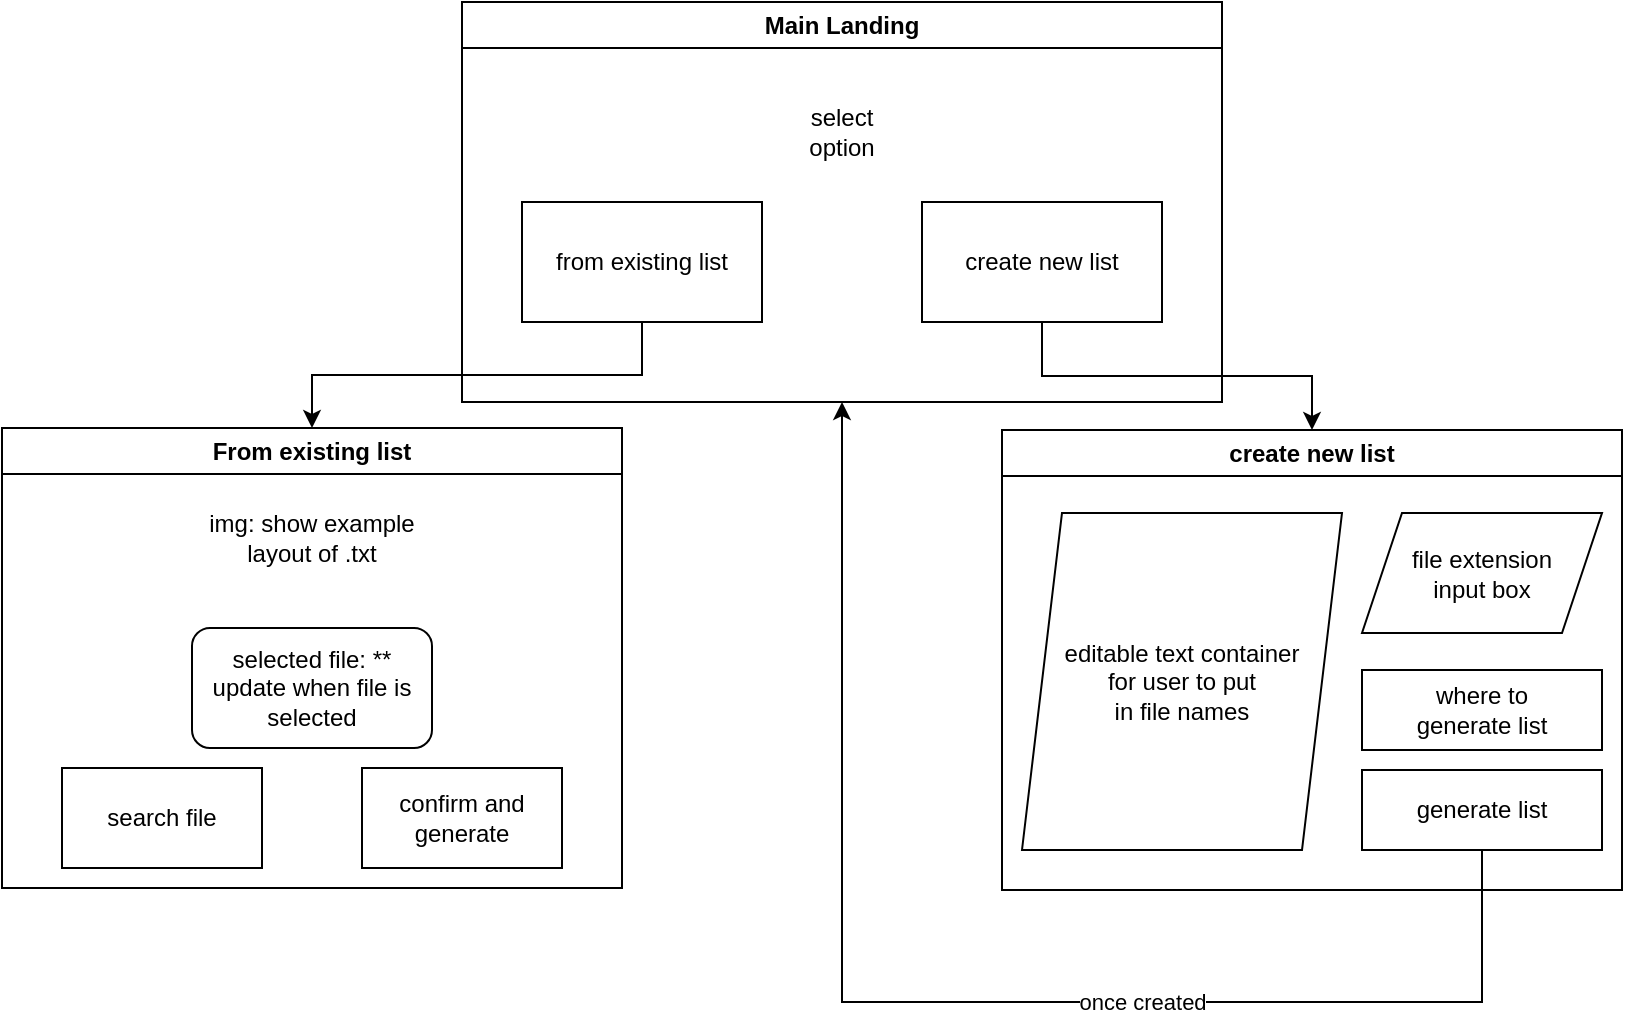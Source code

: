 <mxfile version="24.5.1" type="device">
  <diagram name="Page-1" id="gTWzNuT6o8HikYVp8wgq">
    <mxGraphModel dx="979" dy="579" grid="1" gridSize="10" guides="1" tooltips="1" connect="1" arrows="1" fold="1" page="1" pageScale="1" pageWidth="1169" pageHeight="827" math="0" shadow="0">
      <root>
        <mxCell id="0" />
        <mxCell id="1" parent="0" />
        <mxCell id="C9fpRAuhXmd1GtzUblo0-1" value="Main Landing" style="swimlane;whiteSpace=wrap;html=1;" vertex="1" parent="1">
          <mxGeometry x="360" y="200" width="380" height="200" as="geometry" />
        </mxCell>
        <mxCell id="C9fpRAuhXmd1GtzUblo0-2" value="select option" style="text;html=1;align=center;verticalAlign=middle;whiteSpace=wrap;rounded=0;" vertex="1" parent="C9fpRAuhXmd1GtzUblo0-1">
          <mxGeometry x="160" y="50" width="60" height="30" as="geometry" />
        </mxCell>
        <mxCell id="C9fpRAuhXmd1GtzUblo0-3" value="from existing list" style="rounded=0;whiteSpace=wrap;html=1;" vertex="1" parent="C9fpRAuhXmd1GtzUblo0-1">
          <mxGeometry x="30" y="100" width="120" height="60" as="geometry" />
        </mxCell>
        <mxCell id="C9fpRAuhXmd1GtzUblo0-4" value="create new list" style="rounded=0;whiteSpace=wrap;html=1;" vertex="1" parent="C9fpRAuhXmd1GtzUblo0-1">
          <mxGeometry x="230" y="100" width="120" height="60" as="geometry" />
        </mxCell>
        <mxCell id="C9fpRAuhXmd1GtzUblo0-5" value="From existing list" style="swimlane;whiteSpace=wrap;html=1;" vertex="1" parent="1">
          <mxGeometry x="130" y="413" width="310" height="230" as="geometry" />
        </mxCell>
        <mxCell id="C9fpRAuhXmd1GtzUblo0-7" value="img: show example layout of .txt" style="text;html=1;align=center;verticalAlign=middle;whiteSpace=wrap;rounded=0;" vertex="1" parent="C9fpRAuhXmd1GtzUblo0-5">
          <mxGeometry x="95" y="25" width="120" height="60" as="geometry" />
        </mxCell>
        <mxCell id="C9fpRAuhXmd1GtzUblo0-8" value="search file" style="rounded=0;whiteSpace=wrap;html=1;" vertex="1" parent="C9fpRAuhXmd1GtzUblo0-5">
          <mxGeometry x="30" y="170" width="100" height="50" as="geometry" />
        </mxCell>
        <mxCell id="C9fpRAuhXmd1GtzUblo0-9" value="confirm and generate" style="rounded=0;whiteSpace=wrap;html=1;" vertex="1" parent="C9fpRAuhXmd1GtzUblo0-5">
          <mxGeometry x="180" y="170" width="100" height="50" as="geometry" />
        </mxCell>
        <mxCell id="C9fpRAuhXmd1GtzUblo0-11" value="selected file: ** update when file is selected" style="rounded=1;whiteSpace=wrap;html=1;" vertex="1" parent="C9fpRAuhXmd1GtzUblo0-5">
          <mxGeometry x="95" y="100" width="120" height="60" as="geometry" />
        </mxCell>
        <mxCell id="C9fpRAuhXmd1GtzUblo0-6" style="edgeStyle=orthogonalEdgeStyle;rounded=0;orthogonalLoop=1;jettySize=auto;html=1;entryX=0.5;entryY=0;entryDx=0;entryDy=0;" edge="1" parent="1" source="C9fpRAuhXmd1GtzUblo0-3" target="C9fpRAuhXmd1GtzUblo0-5">
          <mxGeometry relative="1" as="geometry" />
        </mxCell>
        <mxCell id="C9fpRAuhXmd1GtzUblo0-12" value="create new list" style="swimlane;whiteSpace=wrap;html=1;" vertex="1" parent="1">
          <mxGeometry x="630" y="414" width="310" height="230" as="geometry" />
        </mxCell>
        <mxCell id="C9fpRAuhXmd1GtzUblo0-19" value="editable text container&lt;div&gt;for user to put&lt;/div&gt;&lt;div&gt;in file names&lt;/div&gt;" style="shape=parallelogram;perimeter=parallelogramPerimeter;whiteSpace=wrap;html=1;fixedSize=1;" vertex="1" parent="C9fpRAuhXmd1GtzUblo0-12">
          <mxGeometry x="10" y="41.5" width="160" height="168.5" as="geometry" />
        </mxCell>
        <mxCell id="C9fpRAuhXmd1GtzUblo0-20" value="file extension&lt;div&gt;input box&lt;/div&gt;" style="shape=parallelogram;perimeter=parallelogramPerimeter;whiteSpace=wrap;html=1;fixedSize=1;" vertex="1" parent="C9fpRAuhXmd1GtzUblo0-12">
          <mxGeometry x="180" y="41.5" width="120" height="60" as="geometry" />
        </mxCell>
        <mxCell id="C9fpRAuhXmd1GtzUblo0-21" value="generate list" style="rounded=0;whiteSpace=wrap;html=1;" vertex="1" parent="C9fpRAuhXmd1GtzUblo0-12">
          <mxGeometry x="180" y="170" width="120" height="40" as="geometry" />
        </mxCell>
        <mxCell id="C9fpRAuhXmd1GtzUblo0-22" value="where to&lt;div&gt;generate list&lt;/div&gt;" style="rounded=0;whiteSpace=wrap;html=1;" vertex="1" parent="C9fpRAuhXmd1GtzUblo0-12">
          <mxGeometry x="180" y="120" width="120" height="40" as="geometry" />
        </mxCell>
        <mxCell id="C9fpRAuhXmd1GtzUblo0-23" style="edgeStyle=orthogonalEdgeStyle;rounded=0;orthogonalLoop=1;jettySize=auto;html=1;exitX=0.5;exitY=1;exitDx=0;exitDy=0;entryX=0.5;entryY=0;entryDx=0;entryDy=0;" edge="1" parent="1" source="C9fpRAuhXmd1GtzUblo0-4" target="C9fpRAuhXmd1GtzUblo0-12">
          <mxGeometry relative="1" as="geometry" />
        </mxCell>
        <mxCell id="C9fpRAuhXmd1GtzUblo0-24" style="edgeStyle=orthogonalEdgeStyle;rounded=0;orthogonalLoop=1;jettySize=auto;html=1;exitX=0.5;exitY=1;exitDx=0;exitDy=0;entryX=0.5;entryY=1;entryDx=0;entryDy=0;" edge="1" parent="1" source="C9fpRAuhXmd1GtzUblo0-21" target="C9fpRAuhXmd1GtzUblo0-1">
          <mxGeometry relative="1" as="geometry">
            <Array as="points">
              <mxPoint x="870" y="700" />
              <mxPoint x="550" y="700" />
            </Array>
          </mxGeometry>
        </mxCell>
        <mxCell id="C9fpRAuhXmd1GtzUblo0-25" value="once created" style="edgeLabel;html=1;align=center;verticalAlign=middle;resizable=0;points=[];" vertex="1" connectable="0" parent="C9fpRAuhXmd1GtzUblo0-24">
          <mxGeometry x="-0.248" y="2" relative="1" as="geometry">
            <mxPoint x="15" y="-2" as="offset" />
          </mxGeometry>
        </mxCell>
      </root>
    </mxGraphModel>
  </diagram>
</mxfile>
